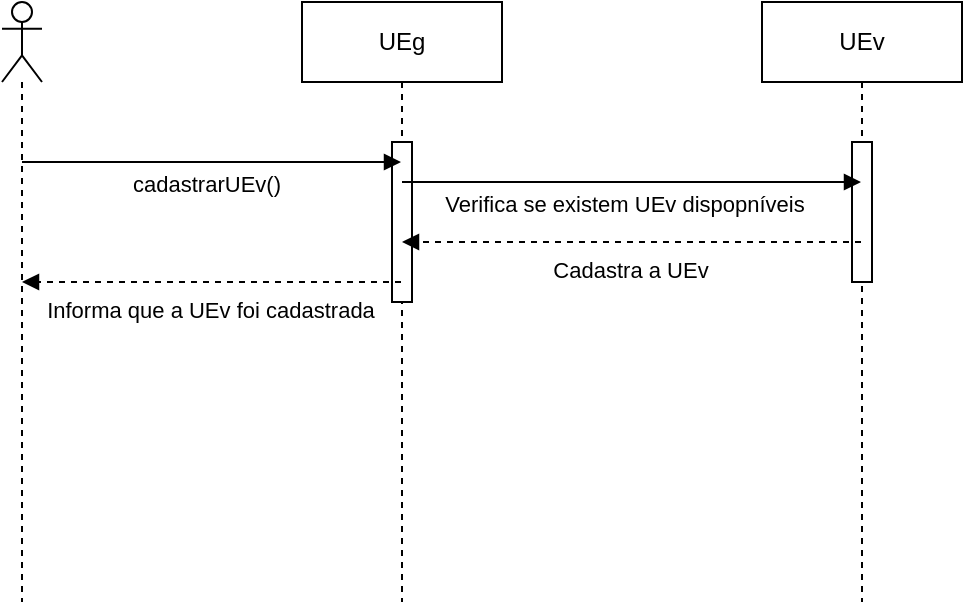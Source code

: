 <mxfile version="28.2.1">
  <diagram name="Página-1" id="EG0WJdgCVq0QqxWWPfPJ">
    <mxGraphModel dx="1042" dy="562" grid="1" gridSize="10" guides="1" tooltips="1" connect="1" arrows="1" fold="1" page="1" pageScale="1" pageWidth="827" pageHeight="1169" math="0" shadow="0">
      <root>
        <mxCell id="0" />
        <mxCell id="1" parent="0" />
        <mxCell id="Y40OZUE1ph2ek5Ms6YB9-1" value="&lt;div&gt;&lt;br&gt;&lt;/div&gt;" style="shape=umlLifeline;perimeter=lifelinePerimeter;whiteSpace=wrap;html=1;container=1;dropTarget=0;collapsible=0;recursiveResize=0;outlineConnect=0;portConstraint=eastwest;newEdgeStyle={&quot;curved&quot;:0,&quot;rounded&quot;:0};participant=umlActor;size=40;" parent="1" vertex="1">
          <mxGeometry x="174" y="130" width="20" height="300" as="geometry" />
        </mxCell>
        <mxCell id="Y40OZUE1ph2ek5Ms6YB9-2" value="UEg" style="shape=umlLifeline;perimeter=lifelinePerimeter;whiteSpace=wrap;html=1;container=1;dropTarget=0;collapsible=0;recursiveResize=0;outlineConnect=0;portConstraint=eastwest;newEdgeStyle={&quot;curved&quot;:0,&quot;rounded&quot;:0};" parent="1" vertex="1">
          <mxGeometry x="324" y="130" width="100" height="300" as="geometry" />
        </mxCell>
        <mxCell id="Y40OZUE1ph2ek5Ms6YB9-3" value="" style="html=1;points=[[0,0,0,0,5],[0,1,0,0,-5],[1,0,0,0,5],[1,1,0,0,-5]];perimeter=orthogonalPerimeter;outlineConnect=0;targetShapes=umlLifeline;portConstraint=eastwest;newEdgeStyle={&quot;curved&quot;:0,&quot;rounded&quot;:0};" parent="Y40OZUE1ph2ek5Ms6YB9-2" vertex="1">
          <mxGeometry x="45" y="70" width="10" height="80" as="geometry" />
        </mxCell>
        <mxCell id="Y40OZUE1ph2ek5Ms6YB9-4" value="UEv" style="shape=umlLifeline;perimeter=lifelinePerimeter;whiteSpace=wrap;html=1;container=1;dropTarget=0;collapsible=0;recursiveResize=0;outlineConnect=0;portConstraint=eastwest;newEdgeStyle={&quot;curved&quot;:0,&quot;rounded&quot;:0};" parent="1" vertex="1">
          <mxGeometry x="554" y="130" width="100" height="300" as="geometry" />
        </mxCell>
        <mxCell id="Y40OZUE1ph2ek5Ms6YB9-5" value="" style="html=1;points=[[0,0,0,0,5],[0,1,0,0,-5],[1,0,0,0,5],[1,1,0,0,-5]];perimeter=orthogonalPerimeter;outlineConnect=0;targetShapes=umlLifeline;portConstraint=eastwest;newEdgeStyle={&quot;curved&quot;:0,&quot;rounded&quot;:0};" parent="Y40OZUE1ph2ek5Ms6YB9-4" vertex="1">
          <mxGeometry x="45" y="70" width="10" height="70" as="geometry" />
        </mxCell>
        <mxCell id="Y40OZUE1ph2ek5Ms6YB9-6" value="cadastrarUEv()" style="html=1;verticalAlign=bottom;endArrow=block;curved=0;rounded=0;" parent="1" source="Y40OZUE1ph2ek5Ms6YB9-1" target="Y40OZUE1ph2ek5Ms6YB9-2" edge="1">
          <mxGeometry x="-0.047" y="-20" width="80" relative="1" as="geometry">
            <mxPoint x="444" y="300" as="sourcePoint" />
            <mxPoint x="524" y="300" as="targetPoint" />
            <Array as="points">
              <mxPoint x="284" y="210" />
            </Array>
            <mxPoint x="1" as="offset" />
          </mxGeometry>
        </mxCell>
        <mxCell id="Y40OZUE1ph2ek5Ms6YB9-7" value="Verifica se existem UEv dispopníveis" style="html=1;verticalAlign=bottom;endArrow=block;curved=0;rounded=0;" parent="1" source="Y40OZUE1ph2ek5Ms6YB9-2" target="Y40OZUE1ph2ek5Ms6YB9-4" edge="1">
          <mxGeometry x="-0.047" y="-20" width="80" relative="1" as="geometry">
            <mxPoint x="214" y="210" as="sourcePoint" />
            <mxPoint x="404" y="210" as="targetPoint" />
            <Array as="points">
              <mxPoint x="480" y="220" />
            </Array>
            <mxPoint x="1" as="offset" />
          </mxGeometry>
        </mxCell>
        <mxCell id="Y40OZUE1ph2ek5Ms6YB9-8" value="Cadastra a UEv" style="html=1;verticalAlign=bottom;endArrow=block;curved=0;rounded=0;dashed=1;" parent="1" source="Y40OZUE1ph2ek5Ms6YB9-4" target="Y40OZUE1ph2ek5Ms6YB9-2" edge="1">
          <mxGeometry x="0.01" y="23" width="80" relative="1" as="geometry">
            <mxPoint x="510" y="220" as="sourcePoint" />
            <mxPoint x="740" y="220" as="targetPoint" />
            <Array as="points">
              <mxPoint x="480" y="250" />
            </Array>
            <mxPoint as="offset" />
          </mxGeometry>
        </mxCell>
        <mxCell id="Y40OZUE1ph2ek5Ms6YB9-9" value="Informa que a UEv foi cadastrada" style="html=1;verticalAlign=bottom;endArrow=block;curved=0;rounded=0;dashed=1;" parent="1" source="Y40OZUE1ph2ek5Ms6YB9-2" target="Y40OZUE1ph2ek5Ms6YB9-1" edge="1">
          <mxGeometry x="0.01" y="23" width="80" relative="1" as="geometry">
            <mxPoint x="650" y="270" as="sourcePoint" />
            <mxPoint x="420" y="270" as="targetPoint" />
            <Array as="points">
              <mxPoint x="280" y="270" />
            </Array>
            <mxPoint as="offset" />
          </mxGeometry>
        </mxCell>
      </root>
    </mxGraphModel>
  </diagram>
</mxfile>
